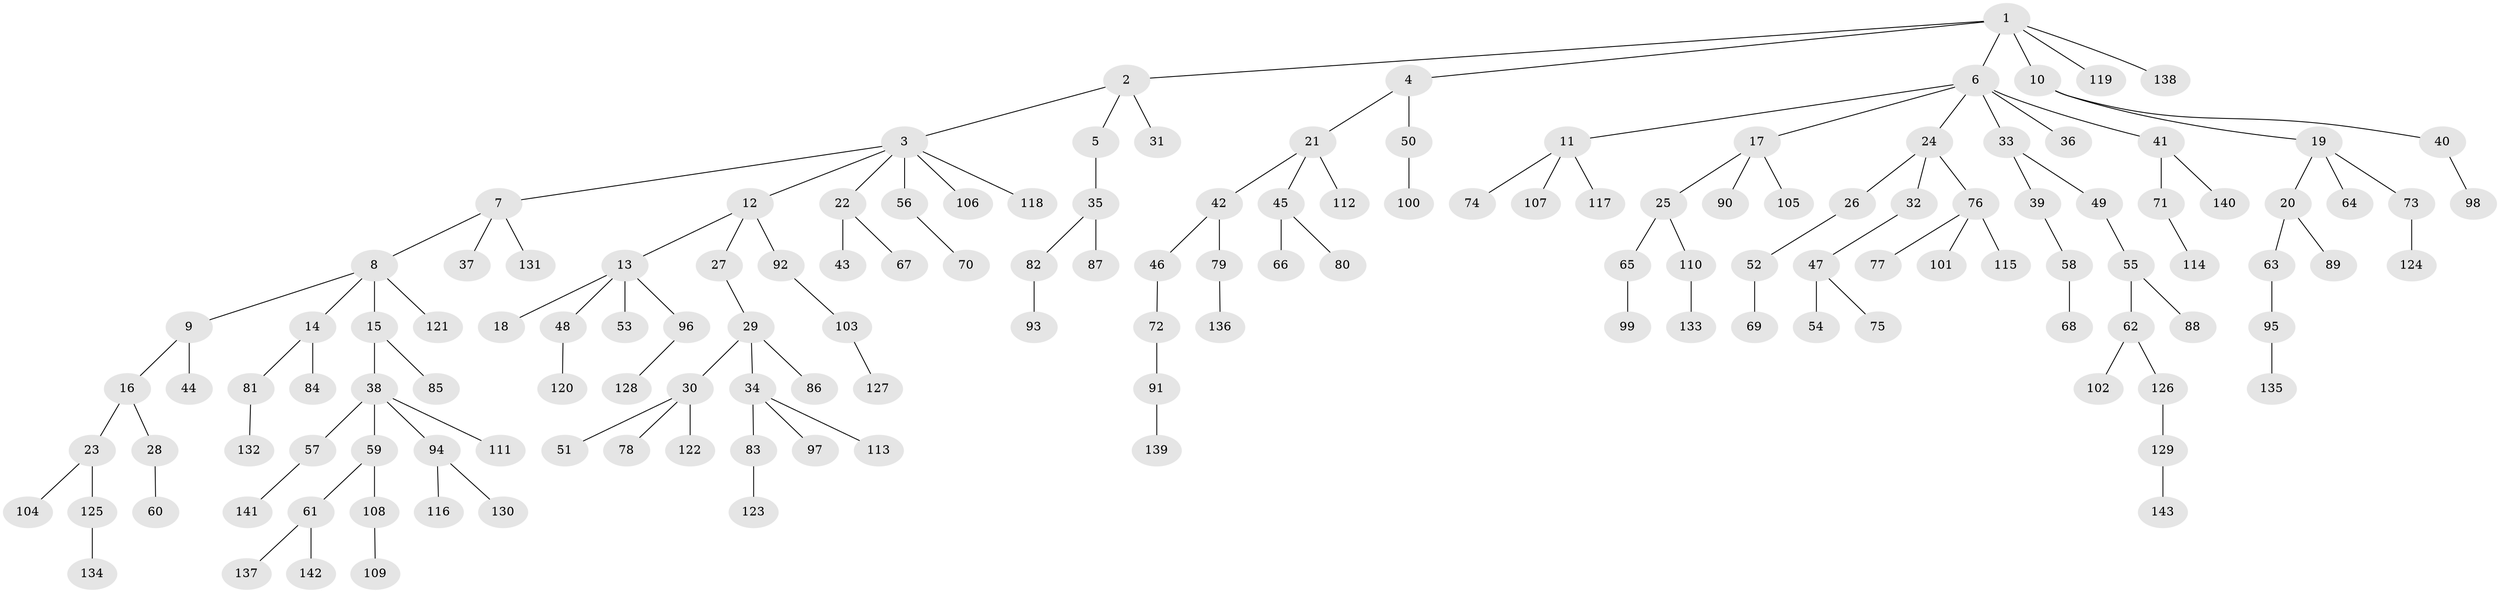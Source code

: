 // Generated by graph-tools (version 1.1) at 2025/02/03/09/25 03:02:18]
// undirected, 143 vertices, 142 edges
graph export_dot {
graph [start="1"]
  node [color=gray90,style=filled];
  1;
  2;
  3;
  4;
  5;
  6;
  7;
  8;
  9;
  10;
  11;
  12;
  13;
  14;
  15;
  16;
  17;
  18;
  19;
  20;
  21;
  22;
  23;
  24;
  25;
  26;
  27;
  28;
  29;
  30;
  31;
  32;
  33;
  34;
  35;
  36;
  37;
  38;
  39;
  40;
  41;
  42;
  43;
  44;
  45;
  46;
  47;
  48;
  49;
  50;
  51;
  52;
  53;
  54;
  55;
  56;
  57;
  58;
  59;
  60;
  61;
  62;
  63;
  64;
  65;
  66;
  67;
  68;
  69;
  70;
  71;
  72;
  73;
  74;
  75;
  76;
  77;
  78;
  79;
  80;
  81;
  82;
  83;
  84;
  85;
  86;
  87;
  88;
  89;
  90;
  91;
  92;
  93;
  94;
  95;
  96;
  97;
  98;
  99;
  100;
  101;
  102;
  103;
  104;
  105;
  106;
  107;
  108;
  109;
  110;
  111;
  112;
  113;
  114;
  115;
  116;
  117;
  118;
  119;
  120;
  121;
  122;
  123;
  124;
  125;
  126;
  127;
  128;
  129;
  130;
  131;
  132;
  133;
  134;
  135;
  136;
  137;
  138;
  139;
  140;
  141;
  142;
  143;
  1 -- 2;
  1 -- 4;
  1 -- 6;
  1 -- 10;
  1 -- 119;
  1 -- 138;
  2 -- 3;
  2 -- 5;
  2 -- 31;
  3 -- 7;
  3 -- 12;
  3 -- 22;
  3 -- 56;
  3 -- 106;
  3 -- 118;
  4 -- 21;
  4 -- 50;
  5 -- 35;
  6 -- 11;
  6 -- 17;
  6 -- 24;
  6 -- 33;
  6 -- 36;
  6 -- 41;
  7 -- 8;
  7 -- 37;
  7 -- 131;
  8 -- 9;
  8 -- 14;
  8 -- 15;
  8 -- 121;
  9 -- 16;
  9 -- 44;
  10 -- 19;
  10 -- 40;
  11 -- 74;
  11 -- 107;
  11 -- 117;
  12 -- 13;
  12 -- 27;
  12 -- 92;
  13 -- 18;
  13 -- 48;
  13 -- 53;
  13 -- 96;
  14 -- 81;
  14 -- 84;
  15 -- 38;
  15 -- 85;
  16 -- 23;
  16 -- 28;
  17 -- 25;
  17 -- 90;
  17 -- 105;
  19 -- 20;
  19 -- 64;
  19 -- 73;
  20 -- 63;
  20 -- 89;
  21 -- 42;
  21 -- 45;
  21 -- 112;
  22 -- 43;
  22 -- 67;
  23 -- 104;
  23 -- 125;
  24 -- 26;
  24 -- 32;
  24 -- 76;
  25 -- 65;
  25 -- 110;
  26 -- 52;
  27 -- 29;
  28 -- 60;
  29 -- 30;
  29 -- 34;
  29 -- 86;
  30 -- 51;
  30 -- 78;
  30 -- 122;
  32 -- 47;
  33 -- 39;
  33 -- 49;
  34 -- 83;
  34 -- 97;
  34 -- 113;
  35 -- 82;
  35 -- 87;
  38 -- 57;
  38 -- 59;
  38 -- 94;
  38 -- 111;
  39 -- 58;
  40 -- 98;
  41 -- 71;
  41 -- 140;
  42 -- 46;
  42 -- 79;
  45 -- 66;
  45 -- 80;
  46 -- 72;
  47 -- 54;
  47 -- 75;
  48 -- 120;
  49 -- 55;
  50 -- 100;
  52 -- 69;
  55 -- 62;
  55 -- 88;
  56 -- 70;
  57 -- 141;
  58 -- 68;
  59 -- 61;
  59 -- 108;
  61 -- 137;
  61 -- 142;
  62 -- 102;
  62 -- 126;
  63 -- 95;
  65 -- 99;
  71 -- 114;
  72 -- 91;
  73 -- 124;
  76 -- 77;
  76 -- 101;
  76 -- 115;
  79 -- 136;
  81 -- 132;
  82 -- 93;
  83 -- 123;
  91 -- 139;
  92 -- 103;
  94 -- 116;
  94 -- 130;
  95 -- 135;
  96 -- 128;
  103 -- 127;
  108 -- 109;
  110 -- 133;
  125 -- 134;
  126 -- 129;
  129 -- 143;
}
